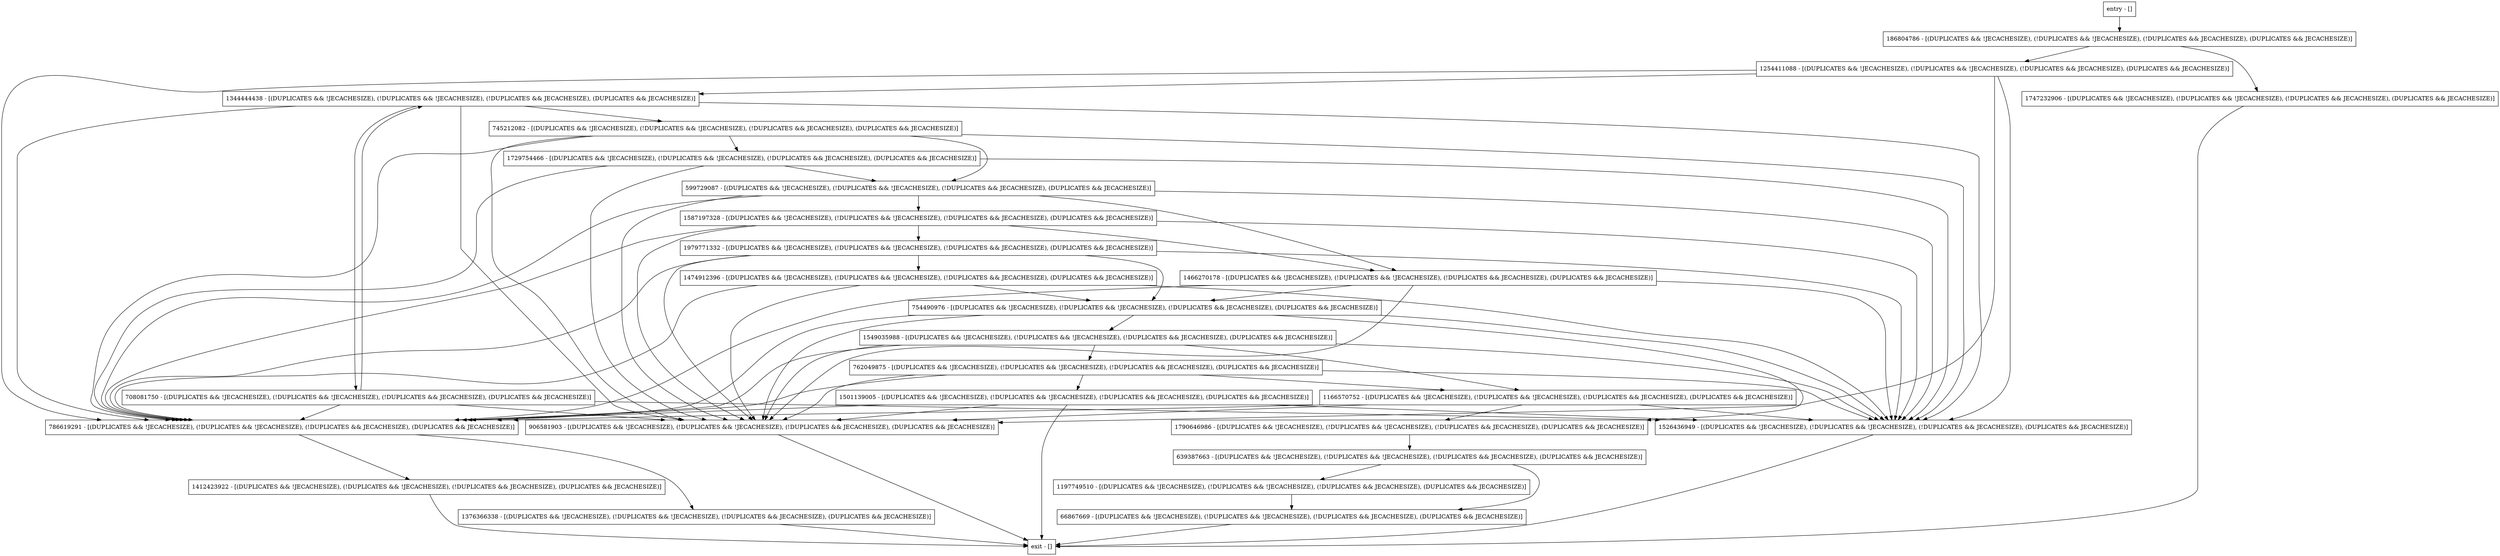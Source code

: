 digraph log {
node [shape=record];
599729087 [label="599729087 - [(DUPLICATES && !JECACHESIZE), (!DUPLICATES && !JECACHESIZE), (!DUPLICATES && JECACHESIZE), (DUPLICATES && JECACHESIZE)]"];
1197749510 [label="1197749510 - [(DUPLICATES && !JECACHESIZE), (!DUPLICATES && !JECACHESIZE), (!DUPLICATES && JECACHESIZE), (DUPLICATES && JECACHESIZE)]"];
1526436949 [label="1526436949 - [(DUPLICATES && !JECACHESIZE), (!DUPLICATES && !JECACHESIZE), (!DUPLICATES && JECACHESIZE), (DUPLICATES && JECACHESIZE)]"];
1254411088 [label="1254411088 - [(DUPLICATES && !JECACHESIZE), (!DUPLICATES && !JECACHESIZE), (!DUPLICATES && JECACHESIZE), (DUPLICATES && JECACHESIZE)]"];
1979771332 [label="1979771332 - [(DUPLICATES && !JECACHESIZE), (!DUPLICATES && !JECACHESIZE), (!DUPLICATES && JECACHESIZE), (DUPLICATES && JECACHESIZE)]"];
754490976 [label="754490976 - [(DUPLICATES && !JECACHESIZE), (!DUPLICATES && !JECACHESIZE), (!DUPLICATES && JECACHESIZE), (DUPLICATES && JECACHESIZE)]"];
1790646986 [label="1790646986 - [(DUPLICATES && !JECACHESIZE), (!DUPLICATES && !JECACHESIZE), (!DUPLICATES && JECACHESIZE), (DUPLICATES && JECACHESIZE)]"];
66867669 [label="66867669 - [(DUPLICATES && !JECACHESIZE), (!DUPLICATES && !JECACHESIZE), (!DUPLICATES && JECACHESIZE), (DUPLICATES && JECACHESIZE)]"];
1729754466 [label="1729754466 - [(DUPLICATES && !JECACHESIZE), (!DUPLICATES && !JECACHESIZE), (!DUPLICATES && JECACHESIZE), (DUPLICATES && JECACHESIZE)]"];
708081750 [label="708081750 - [(DUPLICATES && !JECACHESIZE), (!DUPLICATES && !JECACHESIZE), (!DUPLICATES && JECACHESIZE), (DUPLICATES && JECACHESIZE)]"];
786619291 [label="786619291 - [(DUPLICATES && !JECACHESIZE), (!DUPLICATES && !JECACHESIZE), (!DUPLICATES && JECACHESIZE), (DUPLICATES && JECACHESIZE)]"];
745212082 [label="745212082 - [(DUPLICATES && !JECACHESIZE), (!DUPLICATES && !JECACHESIZE), (!DUPLICATES && JECACHESIZE), (DUPLICATES && JECACHESIZE)]"];
1747232906 [label="1747232906 - [(DUPLICATES && !JECACHESIZE), (!DUPLICATES && !JECACHESIZE), (!DUPLICATES && JECACHESIZE), (DUPLICATES && JECACHESIZE)]"];
639387663 [label="639387663 - [(DUPLICATES && !JECACHESIZE), (!DUPLICATES && !JECACHESIZE), (!DUPLICATES && JECACHESIZE), (DUPLICATES && JECACHESIZE)]"];
1549035988 [label="1549035988 - [(DUPLICATES && !JECACHESIZE), (!DUPLICATES && !JECACHESIZE), (!DUPLICATES && JECACHESIZE), (DUPLICATES && JECACHESIZE)]"];
1474912396 [label="1474912396 - [(DUPLICATES && !JECACHESIZE), (!DUPLICATES && !JECACHESIZE), (!DUPLICATES && JECACHESIZE), (DUPLICATES && JECACHESIZE)]"];
186804786 [label="186804786 - [(DUPLICATES && !JECACHESIZE), (!DUPLICATES && !JECACHESIZE), (!DUPLICATES && JECACHESIZE), (DUPLICATES && JECACHESIZE)]"];
1166570752 [label="1166570752 - [(DUPLICATES && !JECACHESIZE), (!DUPLICATES && !JECACHESIZE), (!DUPLICATES && JECACHESIZE), (DUPLICATES && JECACHESIZE)]"];
1587197328 [label="1587197328 - [(DUPLICATES && !JECACHESIZE), (!DUPLICATES && !JECACHESIZE), (!DUPLICATES && JECACHESIZE), (DUPLICATES && JECACHESIZE)]"];
1344444438 [label="1344444438 - [(DUPLICATES && !JECACHESIZE), (!DUPLICATES && !JECACHESIZE), (!DUPLICATES && JECACHESIZE), (DUPLICATES && JECACHESIZE)]"];
1501139005 [label="1501139005 - [(DUPLICATES && !JECACHESIZE), (!DUPLICATES && !JECACHESIZE), (!DUPLICATES && JECACHESIZE), (DUPLICATES && JECACHESIZE)]"];
906581903 [label="906581903 - [(DUPLICATES && !JECACHESIZE), (!DUPLICATES && !JECACHESIZE), (!DUPLICATES && JECACHESIZE), (DUPLICATES && JECACHESIZE)]"];
entry [label="entry - []"];
exit [label="exit - []"];
1412423922 [label="1412423922 - [(DUPLICATES && !JECACHESIZE), (!DUPLICATES && !JECACHESIZE), (!DUPLICATES && JECACHESIZE), (DUPLICATES && JECACHESIZE)]"];
1376366338 [label="1376366338 - [(DUPLICATES && !JECACHESIZE), (!DUPLICATES && !JECACHESIZE), (!DUPLICATES && JECACHESIZE), (DUPLICATES && JECACHESIZE)]"];
1466270178 [label="1466270178 - [(DUPLICATES && !JECACHESIZE), (!DUPLICATES && !JECACHESIZE), (!DUPLICATES && JECACHESIZE), (DUPLICATES && JECACHESIZE)]"];
762049875 [label="762049875 - [(DUPLICATES && !JECACHESIZE), (!DUPLICATES && !JECACHESIZE), (!DUPLICATES && JECACHESIZE), (DUPLICATES && JECACHESIZE)]"];
entry;
exit;
599729087 -> 1587197328;
599729087 -> 1526436949;
599729087 -> 786619291;
599729087 -> 1466270178;
599729087 -> 906581903;
1197749510 -> 66867669;
1526436949 -> exit;
1254411088 -> 1344444438;
1254411088 -> 1526436949;
1254411088 -> 786619291;
1254411088 -> 906581903;
1979771332 -> 1526436949;
1979771332 -> 786619291;
1979771332 -> 1474912396;
1979771332 -> 754490976;
1979771332 -> 906581903;
754490976 -> 1790646986;
754490976 -> 1526436949;
754490976 -> 786619291;
754490976 -> 1549035988;
754490976 -> 906581903;
1790646986 -> 639387663;
66867669 -> exit;
1729754466 -> 599729087;
1729754466 -> 1526436949;
1729754466 -> 786619291;
1729754466 -> 906581903;
708081750 -> 1344444438;
708081750 -> 1526436949;
708081750 -> 786619291;
708081750 -> 906581903;
786619291 -> 1412423922;
786619291 -> 1376366338;
745212082 -> 599729087;
745212082 -> 1729754466;
745212082 -> 1526436949;
745212082 -> 786619291;
745212082 -> 906581903;
1747232906 -> exit;
639387663 -> 66867669;
639387663 -> 1197749510;
1549035988 -> 1166570752;
1549035988 -> 1526436949;
1549035988 -> 786619291;
1549035988 -> 762049875;
1549035988 -> 906581903;
1474912396 -> 1526436949;
1474912396 -> 786619291;
1474912396 -> 754490976;
1474912396 -> 906581903;
186804786 -> 1254411088;
186804786 -> 1747232906;
1166570752 -> 1790646986;
1166570752 -> 1526436949;
1166570752 -> 786619291;
1166570752 -> 906581903;
1587197328 -> 1526436949;
1587197328 -> 786619291;
1587197328 -> 1979771332;
1587197328 -> 1466270178;
1587197328 -> 906581903;
1344444438 -> 708081750;
1344444438 -> 1526436949;
1344444438 -> 745212082;
1344444438 -> 786619291;
1344444438 -> 906581903;
1501139005 -> exit;
1501139005 -> 1526436949;
1501139005 -> 786619291;
1501139005 -> 906581903;
906581903 -> exit;
entry -> 186804786;
1412423922 -> exit;
1376366338 -> exit;
1466270178 -> 1526436949;
1466270178 -> 786619291;
1466270178 -> 754490976;
1466270178 -> 906581903;
762049875 -> 1166570752;
762049875 -> 1526436949;
762049875 -> 786619291;
762049875 -> 1501139005;
762049875 -> 906581903;
}
